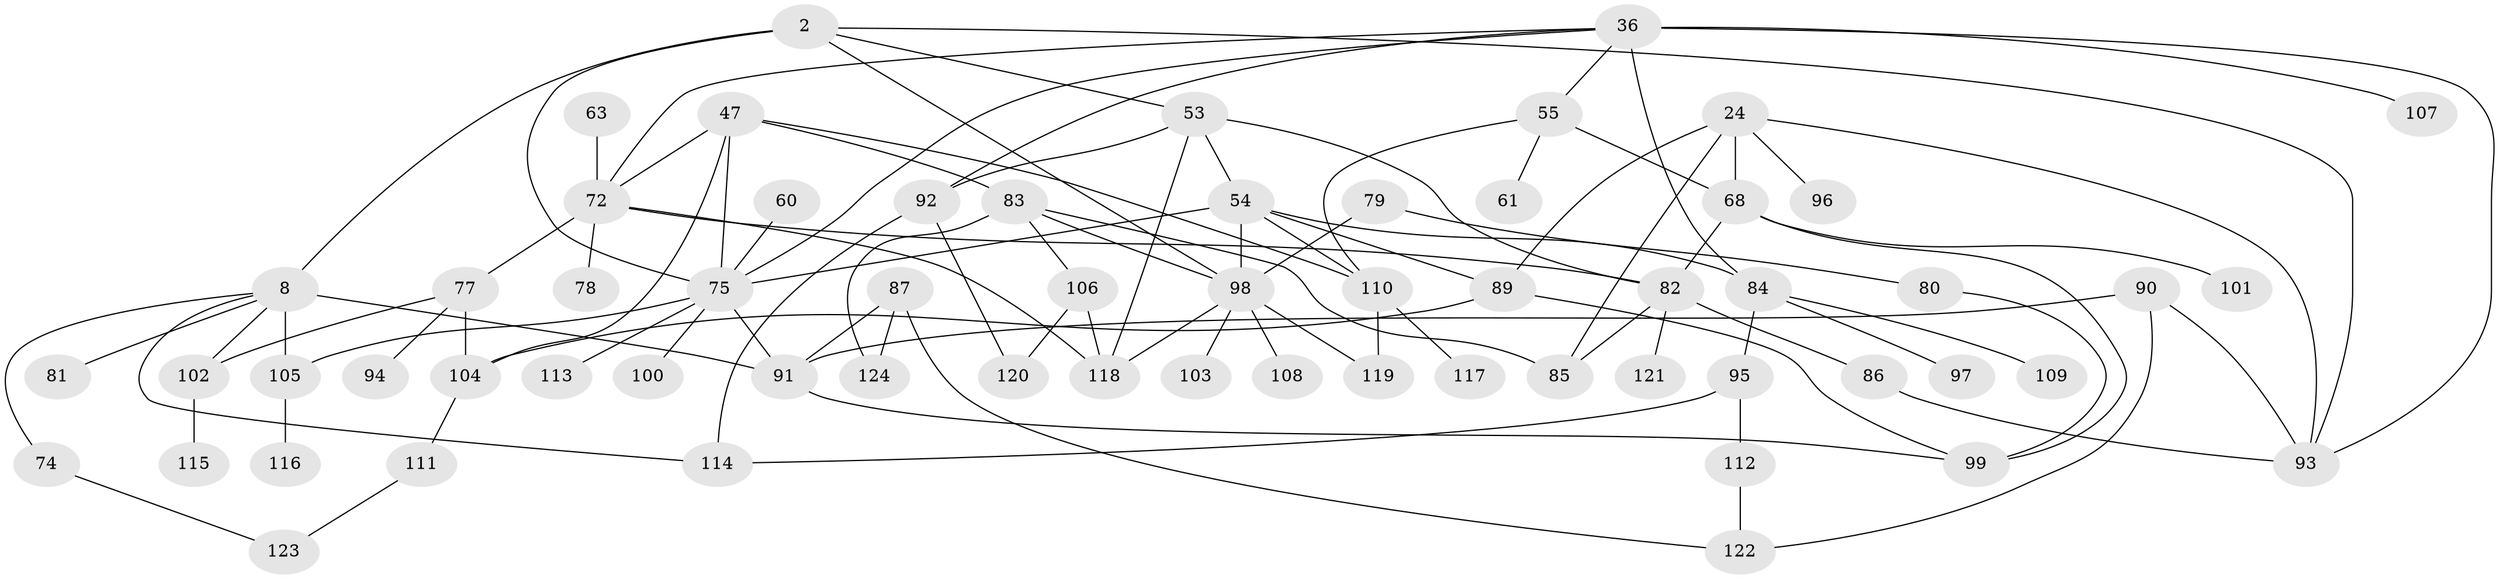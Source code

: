 // original degree distribution, {8: 0.016129032258064516, 2: 0.3387096774193548, 5: 0.10483870967741936, 6: 0.024193548387096774, 4: 0.07258064516129033, 3: 0.23387096774193547, 7: 0.008064516129032258, 1: 0.20161290322580644}
// Generated by graph-tools (version 1.1) at 2025/42/03/09/25 04:42:06]
// undirected, 62 vertices, 97 edges
graph export_dot {
graph [start="1"]
  node [color=gray90,style=filled];
  2;
  8 [super="+5"];
  24 [super="+6+3"];
  36 [super="+13"];
  47 [super="+33+32"];
  53 [super="+4"];
  54 [super="+45"];
  55 [super="+50+48"];
  60;
  61;
  63;
  68 [super="+25"];
  72 [super="+65+66"];
  74;
  75 [super="+26+29+52+57+70+56"];
  77 [super="+40"];
  78;
  79;
  80;
  81;
  82 [super="+67"];
  83;
  84;
  85;
  86;
  87 [super="+59"];
  89 [super="+19+49"];
  90 [super="+73+88"];
  91 [super="+10+7+28+69"];
  92 [super="+23+43"];
  93 [super="+1"];
  94;
  95;
  96;
  97;
  98 [super="+44+62"];
  99;
  100;
  101;
  102 [super="+46"];
  103;
  104 [super="+27"];
  105 [super="+14"];
  106;
  107;
  108;
  109;
  110;
  111;
  112;
  113;
  114 [super="+15+64"];
  115;
  116;
  117;
  118 [super="+22+76"];
  119;
  120;
  121;
  122;
  123;
  124;
  2 -- 93 [weight=2];
  2 -- 8 [weight=2];
  2 -- 53;
  2 -- 98;
  2 -- 75 [weight=2];
  8 -- 81;
  8 -- 74;
  8 -- 105;
  8 -- 91 [weight=2];
  8 -- 102;
  8 -- 114;
  24 -- 85;
  24 -- 96;
  24 -- 93;
  24 -- 68;
  24 -- 89;
  36 -- 84;
  36 -- 107;
  36 -- 93 [weight=2];
  36 -- 92;
  36 -- 75;
  36 -- 55;
  36 -- 72;
  47 -- 83;
  47 -- 110;
  47 -- 104;
  47 -- 75 [weight=2];
  47 -- 72;
  53 -- 54;
  53 -- 118;
  53 -- 92;
  53 -- 82;
  54 -- 110;
  54 -- 98 [weight=2];
  54 -- 84;
  54 -- 89;
  54 -- 75;
  55 -- 61;
  55 -- 68;
  55 -- 110;
  60 -- 75;
  63 -- 72;
  68 -- 99;
  68 -- 101;
  68 -- 82;
  72 -- 77 [weight=2];
  72 -- 78;
  72 -- 82;
  72 -- 118;
  74 -- 123;
  75 -- 100;
  75 -- 91;
  75 -- 113;
  75 -- 105;
  77 -- 94;
  77 -- 104;
  77 -- 102;
  79 -- 80;
  79 -- 98;
  80 -- 99;
  82 -- 85;
  82 -- 86;
  82 -- 121;
  83 -- 106;
  83 -- 124;
  83 -- 85;
  83 -- 98;
  84 -- 95;
  84 -- 97;
  84 -- 109;
  86 -- 93;
  87 -- 124;
  87 -- 122;
  87 -- 91;
  89 -- 99;
  89 -- 104;
  90 -- 93 [weight=3];
  90 -- 91;
  90 -- 122;
  91 -- 99;
  92 -- 120;
  92 -- 114;
  95 -- 112;
  95 -- 114;
  98 -- 119;
  98 -- 103;
  98 -- 108;
  98 -- 118;
  102 -- 115;
  104 -- 111;
  105 -- 116;
  106 -- 118;
  106 -- 120;
  110 -- 117;
  110 -- 119;
  111 -- 123;
  112 -- 122;
}
